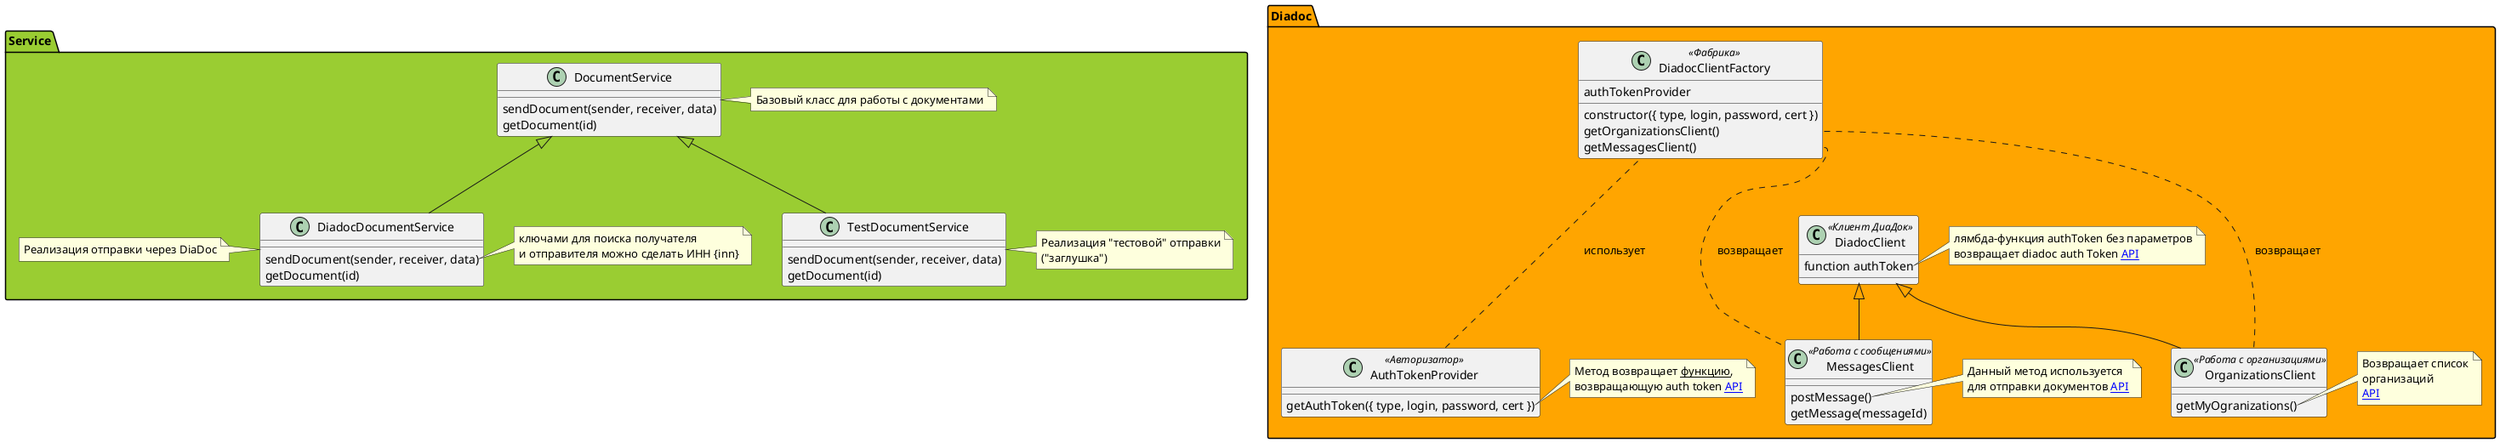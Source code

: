 @startuml

package Service #YellowGreen {

    class DocumentService {
      sendDocument(sender, receiver, data)
      getDocument(id)
    }

    note right of DocumentService
      Базовый класс для работы с документами
    end note

    class DiadocDocumentService extends DocumentService {
      sendDocument(sender, receiver, data)
      getDocument(id)
    }
    note right of DiadocDocumentService::sendDocument
      ключами для поиска получателя
      и отправителя можно сделать ИНН {inn}
    end note

    note left of  DiadocDocumentService
      Реализация отправки через DiaDoc
    end note


    class TestDocumentService extends DocumentService {
      sendDocument(sender, receiver, data)
      getDocument(id)
    }

    note right of  TestDocumentService
      Реализация "тестовой" отправки
      ("заглушка")
    end note
}

package Diadoc #Orange {

  class DiadocClientFactory  <<Фабрика>>{
    authTokenProvider
    constructor({ type, login, password, cert })
    getOrganizationsClient()
    getMessagesClient()
  }
  DiadocClientFactory::getOrganizationsClient ... OrganizationsClient : возвращает

  DiadocClientFactory::getMessagesClient ... MessagesClient : возвращает

  DiadocClientFactory ... AuthTokenProvider : использует

  class AuthTokenProvider <<Авторизатор>>{
    getAuthToken({ type, login, password, cert })
  }

  note right of AuthTokenProvider::getAuthToken
  Метод возвращает <u>функцию</u>,
  возвращающую auth token [[https://diadoc-sdk.readthedocs.io/ru/latest/http/Authenticate.html API]]
  end note

  class DiadocClient <<Клиент ДиаДок>>{
    function authToken
  }
  note right of DiadocClient::authToken
  лямбда-функция authToken без параметров
  возвращает diadoc auth Token [[https://diadoc-sdk.readthedocs.io/ru/latest/Authorization.html API]]
  end note

  class OrganizationsClient  <<Работа с организациями>> extends DiadocClient{
    getMyOgranizations()
  }

  note right of OrganizationsClient::getMyOgranizations
  Возвращает список
  организаций
  [[https://diadoc-sdk.readthedocs.io/ru/latest/http/GetMyOrganizations.html API]]
  end note

  class MessagesClient  <<Работа с сообщениями>> extends DiadocClient{
    postMessage()
    getMessage(messageId)
  }

  note right of MessagesClient::postMessage
  Данный метод используется
  для отправки документов [[https://diadoc-sdk.readthedocs.io/ru/latest/http/PostMessage.html API]]
  end note

}

@enduml
